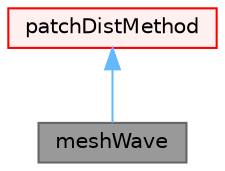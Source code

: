 digraph "meshWave"
{
 // LATEX_PDF_SIZE
  bgcolor="transparent";
  edge [fontname=Helvetica,fontsize=10,labelfontname=Helvetica,labelfontsize=10];
  node [fontname=Helvetica,fontsize=10,shape=box,height=0.2,width=0.4];
  Node1 [id="Node000001",label="meshWave",height=0.2,width=0.4,color="gray40", fillcolor="grey60", style="filled", fontcolor="black",tooltip="Fast topological mesh-wave method for calculating the distance to nearest patch for all cells and bou..."];
  Node2 -> Node1 [id="edge1_Node000001_Node000002",dir="back",color="steelblue1",style="solid",tooltip=" "];
  Node2 [id="Node000002",label="patchDistMethod",height=0.2,width=0.4,color="red", fillcolor="#FFF0F0", style="filled",URL="$classFoam_1_1patchDistMethod.html",tooltip="Specialisation of patchDist for wall distance calculation."];
}
